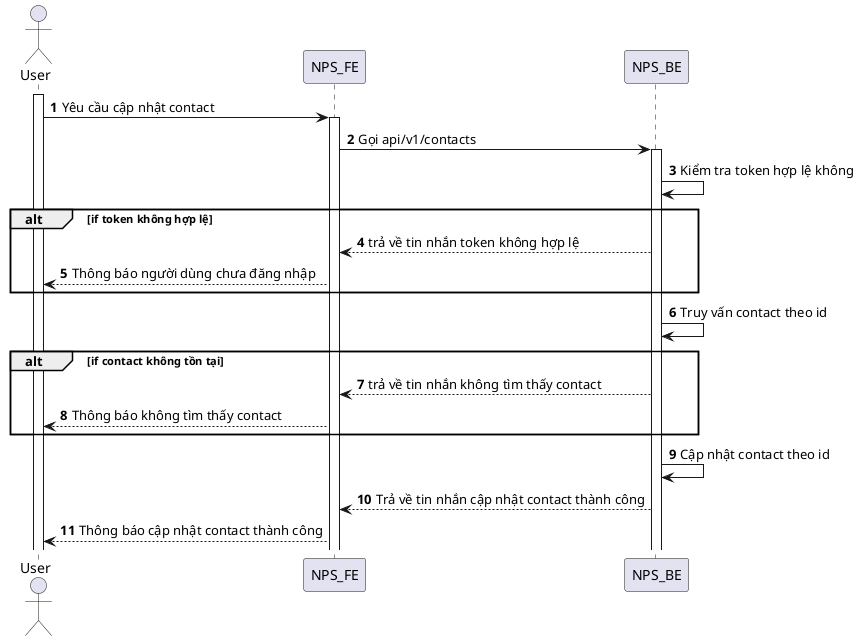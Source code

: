 @startuml
autonumber
actor User
activate User
User -> NPS_FE: Yêu cầu cập nhật contact
activate NPS_FE
NPS_FE -> NPS_BE: Gọi api/v1/contacts
activate NPS_BE
NPS_BE -> NPS_BE: Kiểm tra token hợp lệ không
alt if token không hợp lệ
NPS_BE --> NPS_FE: trả về tin nhắn token không hợp lệ
NPS_FE --> User: Thông báo người dùng chưa đăng nhập
end
NPS_BE -> NPS_BE: Truy vấn contact theo id
alt if contact không tồn tại
NPS_BE --> NPS_FE: trả về tin nhắn không tìm thấy contact
NPS_FE --> User: Thông báo không tìm thấy contact
end
NPS_BE -> NPS_BE: Cập nhật contact theo id
NPS_BE --> NPS_FE: Trả về tin nhắn cập nhật contact thành công
NPS_FE --> User: Thông báo cập nhật contact thành công
@enduml